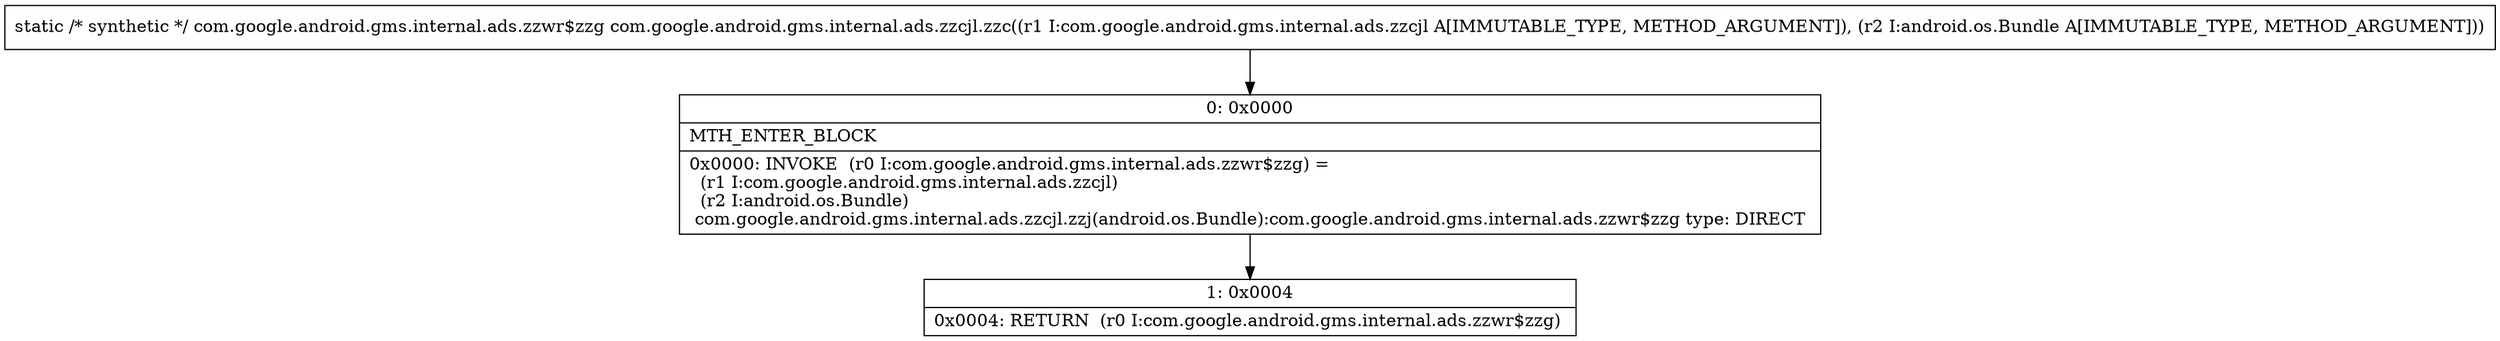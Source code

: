 digraph "CFG forcom.google.android.gms.internal.ads.zzcjl.zzc(Lcom\/google\/android\/gms\/internal\/ads\/zzcjl;Landroid\/os\/Bundle;)Lcom\/google\/android\/gms\/internal\/ads\/zzwr$zzg;" {
Node_0 [shape=record,label="{0\:\ 0x0000|MTH_ENTER_BLOCK\l|0x0000: INVOKE  (r0 I:com.google.android.gms.internal.ads.zzwr$zzg) = \l  (r1 I:com.google.android.gms.internal.ads.zzcjl)\l  (r2 I:android.os.Bundle)\l com.google.android.gms.internal.ads.zzcjl.zzj(android.os.Bundle):com.google.android.gms.internal.ads.zzwr$zzg type: DIRECT \l}"];
Node_1 [shape=record,label="{1\:\ 0x0004|0x0004: RETURN  (r0 I:com.google.android.gms.internal.ads.zzwr$zzg) \l}"];
MethodNode[shape=record,label="{static \/* synthetic *\/ com.google.android.gms.internal.ads.zzwr$zzg com.google.android.gms.internal.ads.zzcjl.zzc((r1 I:com.google.android.gms.internal.ads.zzcjl A[IMMUTABLE_TYPE, METHOD_ARGUMENT]), (r2 I:android.os.Bundle A[IMMUTABLE_TYPE, METHOD_ARGUMENT])) }"];
MethodNode -> Node_0;
Node_0 -> Node_1;
}

